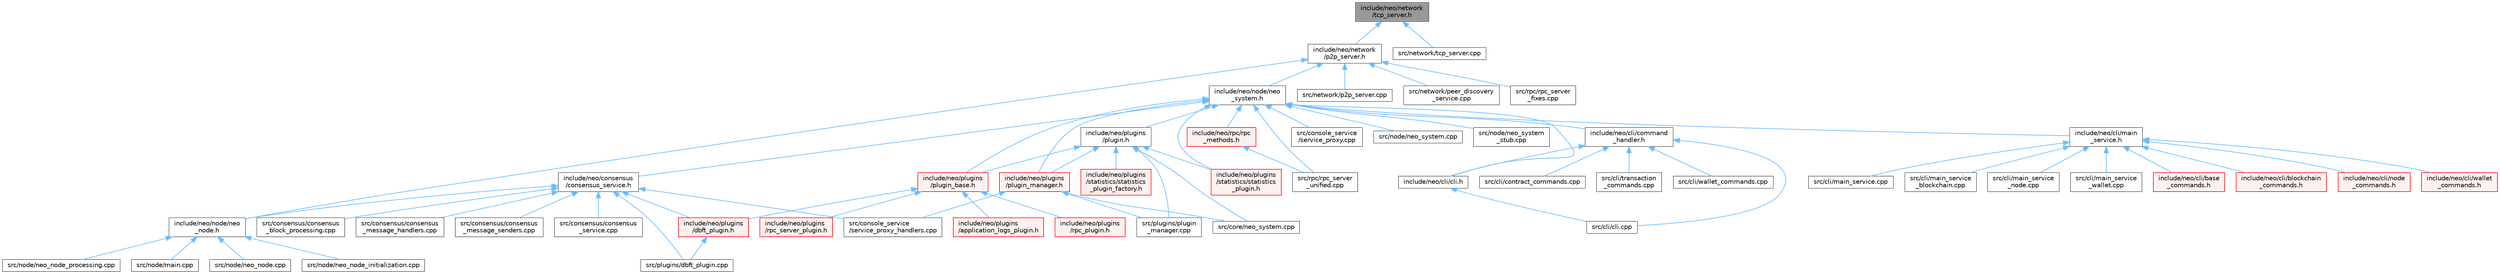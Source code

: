 digraph "include/neo/network/tcp_server.h"
{
 // LATEX_PDF_SIZE
  bgcolor="transparent";
  edge [fontname=Helvetica,fontsize=10,labelfontname=Helvetica,labelfontsize=10];
  node [fontname=Helvetica,fontsize=10,shape=box,height=0.2,width=0.4];
  Node1 [id="Node000001",label="include/neo/network\l/tcp_server.h",height=0.2,width=0.4,color="gray40", fillcolor="grey60", style="filled", fontcolor="black",tooltip=" "];
  Node1 -> Node2 [id="edge62_Node000001_Node000002",dir="back",color="steelblue1",style="solid",tooltip=" "];
  Node2 [id="Node000002",label="include/neo/network\l/p2p_server.h",height=0.2,width=0.4,color="grey40", fillcolor="white", style="filled",URL="$p2p__server_8h.html",tooltip=" "];
  Node2 -> Node3 [id="edge63_Node000002_Node000003",dir="back",color="steelblue1",style="solid",tooltip=" "];
  Node3 [id="Node000003",label="include/neo/node/neo\l_node.h",height=0.2,width=0.4,color="grey40", fillcolor="white", style="filled",URL="$neo__node_8h.html",tooltip=" "];
  Node3 -> Node4 [id="edge64_Node000003_Node000004",dir="back",color="steelblue1",style="solid",tooltip=" "];
  Node4 [id="Node000004",label="src/node/main.cpp",height=0.2,width=0.4,color="grey40", fillcolor="white", style="filled",URL="$main_8cpp.html",tooltip="Main entry point for Neo C++ Node."];
  Node3 -> Node5 [id="edge65_Node000003_Node000005",dir="back",color="steelblue1",style="solid",tooltip=" "];
  Node5 [id="Node000005",label="src/node/neo_node.cpp",height=0.2,width=0.4,color="grey40", fillcolor="white", style="filled",URL="$neo__node_8cpp.html",tooltip=" "];
  Node3 -> Node6 [id="edge66_Node000003_Node000006",dir="back",color="steelblue1",style="solid",tooltip=" "];
  Node6 [id="Node000006",label="src/node/neo_node_initialization.cpp",height=0.2,width=0.4,color="grey40", fillcolor="white", style="filled",URL="$neo__node__initialization_8cpp.html",tooltip=" "];
  Node3 -> Node7 [id="edge67_Node000003_Node000007",dir="back",color="steelblue1",style="solid",tooltip=" "];
  Node7 [id="Node000007",label="src/node/neo_node_processing.cpp",height=0.2,width=0.4,color="grey40", fillcolor="white", style="filled",URL="$neo__node__processing_8cpp.html",tooltip=" "];
  Node2 -> Node8 [id="edge68_Node000002_Node000008",dir="back",color="steelblue1",style="solid",tooltip=" "];
  Node8 [id="Node000008",label="include/neo/node/neo\l_system.h",height=0.2,width=0.4,color="grey40", fillcolor="white", style="filled",URL="$node_2neo__system_8h.html",tooltip=" "];
  Node8 -> Node9 [id="edge69_Node000008_Node000009",dir="back",color="steelblue1",style="solid",tooltip=" "];
  Node9 [id="Node000009",label="include/neo/cli/cli.h",height=0.2,width=0.4,color="grey40", fillcolor="white", style="filled",URL="$cli_8h.html",tooltip=" "];
  Node9 -> Node10 [id="edge70_Node000009_Node000010",dir="back",color="steelblue1",style="solid",tooltip=" "];
  Node10 [id="Node000010",label="src/cli/cli.cpp",height=0.2,width=0.4,color="grey40", fillcolor="white", style="filled",URL="$cli_8cpp.html",tooltip=" "];
  Node8 -> Node11 [id="edge71_Node000008_Node000011",dir="back",color="steelblue1",style="solid",tooltip=" "];
  Node11 [id="Node000011",label="include/neo/cli/command\l_handler.h",height=0.2,width=0.4,color="grey40", fillcolor="white", style="filled",URL="$command__handler_8h.html",tooltip=" "];
  Node11 -> Node9 [id="edge72_Node000011_Node000009",dir="back",color="steelblue1",style="solid",tooltip=" "];
  Node11 -> Node10 [id="edge73_Node000011_Node000010",dir="back",color="steelblue1",style="solid",tooltip=" "];
  Node11 -> Node12 [id="edge74_Node000011_Node000012",dir="back",color="steelblue1",style="solid",tooltip=" "];
  Node12 [id="Node000012",label="src/cli/contract_commands.cpp",height=0.2,width=0.4,color="grey40", fillcolor="white", style="filled",URL="$contract__commands_8cpp.html",tooltip=" "];
  Node11 -> Node13 [id="edge75_Node000011_Node000013",dir="back",color="steelblue1",style="solid",tooltip=" "];
  Node13 [id="Node000013",label="src/cli/transaction\l_commands.cpp",height=0.2,width=0.4,color="grey40", fillcolor="white", style="filled",URL="$transaction__commands_8cpp.html",tooltip=" "];
  Node11 -> Node14 [id="edge76_Node000011_Node000014",dir="back",color="steelblue1",style="solid",tooltip=" "];
  Node14 [id="Node000014",label="src/cli/wallet_commands.cpp",height=0.2,width=0.4,color="grey40", fillcolor="white", style="filled",URL="$wallet__commands_8cpp.html",tooltip=" "];
  Node8 -> Node15 [id="edge77_Node000008_Node000015",dir="back",color="steelblue1",style="solid",tooltip=" "];
  Node15 [id="Node000015",label="include/neo/cli/main\l_service.h",height=0.2,width=0.4,color="grey40", fillcolor="white", style="filled",URL="$main__service_8h.html",tooltip=" "];
  Node15 -> Node16 [id="edge78_Node000015_Node000016",dir="back",color="steelblue1",style="solid",tooltip=" "];
  Node16 [id="Node000016",label="include/neo/cli/base\l_commands.h",height=0.2,width=0.4,color="red", fillcolor="#FFF0F0", style="filled",URL="$base__commands_8h.html",tooltip=" "];
  Node15 -> Node18 [id="edge79_Node000015_Node000018",dir="back",color="steelblue1",style="solid",tooltip=" "];
  Node18 [id="Node000018",label="include/neo/cli/blockchain\l_commands.h",height=0.2,width=0.4,color="red", fillcolor="#FFF0F0", style="filled",URL="$blockchain__commands_8h.html",tooltip=" "];
  Node15 -> Node20 [id="edge80_Node000015_Node000020",dir="back",color="steelblue1",style="solid",tooltip=" "];
  Node20 [id="Node000020",label="include/neo/cli/node\l_commands.h",height=0.2,width=0.4,color="red", fillcolor="#FFF0F0", style="filled",URL="$node__commands_8h.html",tooltip=" "];
  Node15 -> Node22 [id="edge81_Node000015_Node000022",dir="back",color="steelblue1",style="solid",tooltip=" "];
  Node22 [id="Node000022",label="include/neo/cli/wallet\l_commands.h",height=0.2,width=0.4,color="red", fillcolor="#FFF0F0", style="filled",URL="$wallet__commands_8h.html",tooltip=" "];
  Node15 -> Node24 [id="edge82_Node000015_Node000024",dir="back",color="steelblue1",style="solid",tooltip=" "];
  Node24 [id="Node000024",label="src/cli/main_service.cpp",height=0.2,width=0.4,color="grey40", fillcolor="white", style="filled",URL="$main__service_8cpp.html",tooltip=" "];
  Node15 -> Node25 [id="edge83_Node000015_Node000025",dir="back",color="steelblue1",style="solid",tooltip=" "];
  Node25 [id="Node000025",label="src/cli/main_service\l_blockchain.cpp",height=0.2,width=0.4,color="grey40", fillcolor="white", style="filled",URL="$main__service__blockchain_8cpp.html",tooltip=" "];
  Node15 -> Node26 [id="edge84_Node000015_Node000026",dir="back",color="steelblue1",style="solid",tooltip=" "];
  Node26 [id="Node000026",label="src/cli/main_service\l_node.cpp",height=0.2,width=0.4,color="grey40", fillcolor="white", style="filled",URL="$main__service__node_8cpp.html",tooltip=" "];
  Node15 -> Node27 [id="edge85_Node000015_Node000027",dir="back",color="steelblue1",style="solid",tooltip=" "];
  Node27 [id="Node000027",label="src/cli/main_service\l_wallet.cpp",height=0.2,width=0.4,color="grey40", fillcolor="white", style="filled",URL="$main__service__wallet_8cpp.html",tooltip=" "];
  Node8 -> Node28 [id="edge86_Node000008_Node000028",dir="back",color="steelblue1",style="solid",tooltip=" "];
  Node28 [id="Node000028",label="include/neo/consensus\l/consensus_service.h",height=0.2,width=0.4,color="grey40", fillcolor="white", style="filled",URL="$consensus__service_8h.html",tooltip=" "];
  Node28 -> Node3 [id="edge87_Node000028_Node000003",dir="back",color="steelblue1",style="solid",tooltip=" "];
  Node28 -> Node29 [id="edge88_Node000028_Node000029",dir="back",color="steelblue1",style="solid",tooltip=" "];
  Node29 [id="Node000029",label="include/neo/plugins\l/dbft_plugin.h",height=0.2,width=0.4,color="red", fillcolor="#FFF0F0", style="filled",URL="$dbft__plugin_8h.html",tooltip=" "];
  Node29 -> Node30 [id="edge89_Node000029_Node000030",dir="back",color="steelblue1",style="solid",tooltip=" "];
  Node30 [id="Node000030",label="src/plugins/dbft_plugin.cpp",height=0.2,width=0.4,color="grey40", fillcolor="white", style="filled",URL="$dbft__plugin_8cpp.html",tooltip=" "];
  Node28 -> Node32 [id="edge90_Node000028_Node000032",dir="back",color="steelblue1",style="solid",tooltip=" "];
  Node32 [id="Node000032",label="src/consensus/consensus\l_block_processing.cpp",height=0.2,width=0.4,color="grey40", fillcolor="white", style="filled",URL="$consensus__block__processing_8cpp.html",tooltip=" "];
  Node28 -> Node33 [id="edge91_Node000028_Node000033",dir="back",color="steelblue1",style="solid",tooltip=" "];
  Node33 [id="Node000033",label="src/consensus/consensus\l_message_handlers.cpp",height=0.2,width=0.4,color="grey40", fillcolor="white", style="filled",URL="$consensus__message__handlers_8cpp.html",tooltip=" "];
  Node28 -> Node34 [id="edge92_Node000028_Node000034",dir="back",color="steelblue1",style="solid",tooltip=" "];
  Node34 [id="Node000034",label="src/consensus/consensus\l_message_senders.cpp",height=0.2,width=0.4,color="grey40", fillcolor="white", style="filled",URL="$consensus__message__senders_8cpp.html",tooltip=" "];
  Node28 -> Node35 [id="edge93_Node000028_Node000035",dir="back",color="steelblue1",style="solid",tooltip=" "];
  Node35 [id="Node000035",label="src/consensus/consensus\l_service.cpp",height=0.2,width=0.4,color="grey40", fillcolor="white", style="filled",URL="$consensus__service_8cpp.html",tooltip=" "];
  Node28 -> Node36 [id="edge94_Node000028_Node000036",dir="back",color="steelblue1",style="solid",tooltip=" "];
  Node36 [id="Node000036",label="src/console_service\l/service_proxy_handlers.cpp",height=0.2,width=0.4,color="grey40", fillcolor="white", style="filled",URL="$service__proxy__handlers_8cpp.html",tooltip=" "];
  Node28 -> Node30 [id="edge95_Node000028_Node000030",dir="back",color="steelblue1",style="solid",tooltip=" "];
  Node8 -> Node37 [id="edge96_Node000008_Node000037",dir="back",color="steelblue1",style="solid",tooltip=" "];
  Node37 [id="Node000037",label="include/neo/plugins\l/plugin.h",height=0.2,width=0.4,color="grey40", fillcolor="white", style="filled",URL="$plugins_2plugin_8h.html",tooltip=" "];
  Node37 -> Node38 [id="edge97_Node000037_Node000038",dir="back",color="steelblue1",style="solid",tooltip=" "];
  Node38 [id="Node000038",label="include/neo/plugins\l/plugin_base.h",height=0.2,width=0.4,color="red", fillcolor="#FFF0F0", style="filled",URL="$plugin__base_8h.html",tooltip=" "];
  Node38 -> Node39 [id="edge98_Node000038_Node000039",dir="back",color="steelblue1",style="solid",tooltip=" "];
  Node39 [id="Node000039",label="include/neo/plugins\l/application_logs_plugin.h",height=0.2,width=0.4,color="red", fillcolor="#FFF0F0", style="filled",URL="$application__logs__plugin_8h.html",tooltip=" "];
  Node38 -> Node29 [id="edge99_Node000038_Node000029",dir="back",color="steelblue1",style="solid",tooltip=" "];
  Node38 -> Node41 [id="edge100_Node000038_Node000041",dir="back",color="steelblue1",style="solid",tooltip=" "];
  Node41 [id="Node000041",label="include/neo/plugins\l/rpc_plugin.h",height=0.2,width=0.4,color="red", fillcolor="#FFF0F0", style="filled",URL="$rpc__plugin_8h.html",tooltip=" "];
  Node38 -> Node43 [id="edge101_Node000038_Node000043",dir="back",color="steelblue1",style="solid",tooltip=" "];
  Node43 [id="Node000043",label="include/neo/plugins\l/rpc_server_plugin.h",height=0.2,width=0.4,color="red", fillcolor="#FFF0F0", style="filled",URL="$rpc__server__plugin_8h.html",tooltip=" "];
  Node37 -> Node52 [id="edge102_Node000037_Node000052",dir="back",color="steelblue1",style="solid",tooltip=" "];
  Node52 [id="Node000052",label="include/neo/plugins\l/plugin_manager.h",height=0.2,width=0.4,color="red", fillcolor="#FFF0F0", style="filled",URL="$plugin__manager_8h.html",tooltip=" "];
  Node52 -> Node36 [id="edge103_Node000052_Node000036",dir="back",color="steelblue1",style="solid",tooltip=" "];
  Node52 -> Node53 [id="edge104_Node000052_Node000053",dir="back",color="steelblue1",style="solid",tooltip=" "];
  Node53 [id="Node000053",label="src/core/neo_system.cpp",height=0.2,width=0.4,color="grey40", fillcolor="white", style="filled",URL="$core_2neo__system_8cpp.html",tooltip=" "];
  Node52 -> Node54 [id="edge105_Node000052_Node000054",dir="back",color="steelblue1",style="solid",tooltip=" "];
  Node54 [id="Node000054",label="src/plugins/plugin\l_manager.cpp",height=0.2,width=0.4,color="grey40", fillcolor="white", style="filled",URL="$plugin__manager_8cpp.html",tooltip=" "];
  Node37 -> Node55 [id="edge106_Node000037_Node000055",dir="back",color="steelblue1",style="solid",tooltip=" "];
  Node55 [id="Node000055",label="include/neo/plugins\l/statistics/statistics\l_plugin.h",height=0.2,width=0.4,color="red", fillcolor="#FFF0F0", style="filled",URL="$statistics_2statistics__plugin_8h.html",tooltip=" "];
  Node37 -> Node58 [id="edge107_Node000037_Node000058",dir="back",color="steelblue1",style="solid",tooltip=" "];
  Node58 [id="Node000058",label="include/neo/plugins\l/statistics/statistics\l_plugin_factory.h",height=0.2,width=0.4,color="red", fillcolor="#FFF0F0", style="filled",URL="$statistics__plugin__factory_8h.html",tooltip=" "];
  Node37 -> Node53 [id="edge108_Node000037_Node000053",dir="back",color="steelblue1",style="solid",tooltip=" "];
  Node37 -> Node54 [id="edge109_Node000037_Node000054",dir="back",color="steelblue1",style="solid",tooltip=" "];
  Node8 -> Node38 [id="edge110_Node000008_Node000038",dir="back",color="steelblue1",style="solid",tooltip=" "];
  Node8 -> Node52 [id="edge111_Node000008_Node000052",dir="back",color="steelblue1",style="solid",tooltip=" "];
  Node8 -> Node55 [id="edge112_Node000008_Node000055",dir="back",color="steelblue1",style="solid",tooltip=" "];
  Node8 -> Node59 [id="edge113_Node000008_Node000059",dir="back",color="steelblue1",style="solid",tooltip=" "];
  Node59 [id="Node000059",label="include/neo/rpc/rpc\l_methods.h",height=0.2,width=0.4,color="red", fillcolor="#FFF0F0", style="filled",URL="$rpc__methods_8h.html",tooltip=" "];
  Node59 -> Node64 [id="edge114_Node000059_Node000064",dir="back",color="steelblue1",style="solid",tooltip=" "];
  Node64 [id="Node000064",label="src/rpc/rpc_server\l_unified.cpp",height=0.2,width=0.4,color="grey40", fillcolor="white", style="filled",URL="$rpc__server__unified_8cpp.html",tooltip=" "];
  Node8 -> Node65 [id="edge115_Node000008_Node000065",dir="back",color="steelblue1",style="solid",tooltip=" "];
  Node65 [id="Node000065",label="src/console_service\l/service_proxy.cpp",height=0.2,width=0.4,color="grey40", fillcolor="white", style="filled",URL="$service__proxy_8cpp.html",tooltip=" "];
  Node8 -> Node66 [id="edge116_Node000008_Node000066",dir="back",color="steelblue1",style="solid",tooltip=" "];
  Node66 [id="Node000066",label="src/node/neo_system.cpp",height=0.2,width=0.4,color="grey40", fillcolor="white", style="filled",URL="$node_2neo__system_8cpp.html",tooltip=" "];
  Node8 -> Node67 [id="edge117_Node000008_Node000067",dir="back",color="steelblue1",style="solid",tooltip=" "];
  Node67 [id="Node000067",label="src/node/neo_system\l_stub.cpp",height=0.2,width=0.4,color="grey40", fillcolor="white", style="filled",URL="$neo__system__stub_8cpp.html",tooltip=" "];
  Node8 -> Node64 [id="edge118_Node000008_Node000064",dir="back",color="steelblue1",style="solid",tooltip=" "];
  Node2 -> Node68 [id="edge119_Node000002_Node000068",dir="back",color="steelblue1",style="solid",tooltip=" "];
  Node68 [id="Node000068",label="src/network/p2p_server.cpp",height=0.2,width=0.4,color="grey40", fillcolor="white", style="filled",URL="$p2p__server_8cpp.html",tooltip=" "];
  Node2 -> Node69 [id="edge120_Node000002_Node000069",dir="back",color="steelblue1",style="solid",tooltip=" "];
  Node69 [id="Node000069",label="src/network/peer_discovery\l_service.cpp",height=0.2,width=0.4,color="grey40", fillcolor="white", style="filled",URL="$peer__discovery__service_8cpp.html",tooltip=" "];
  Node2 -> Node70 [id="edge121_Node000002_Node000070",dir="back",color="steelblue1",style="solid",tooltip=" "];
  Node70 [id="Node000070",label="src/rpc/rpc_server\l_fixes.cpp",height=0.2,width=0.4,color="grey40", fillcolor="white", style="filled",URL="$rpc__server__fixes_8cpp.html",tooltip=" "];
  Node1 -> Node71 [id="edge122_Node000001_Node000071",dir="back",color="steelblue1",style="solid",tooltip=" "];
  Node71 [id="Node000071",label="src/network/tcp_server.cpp",height=0.2,width=0.4,color="grey40", fillcolor="white", style="filled",URL="$tcp__server_8cpp.html",tooltip=" "];
}
